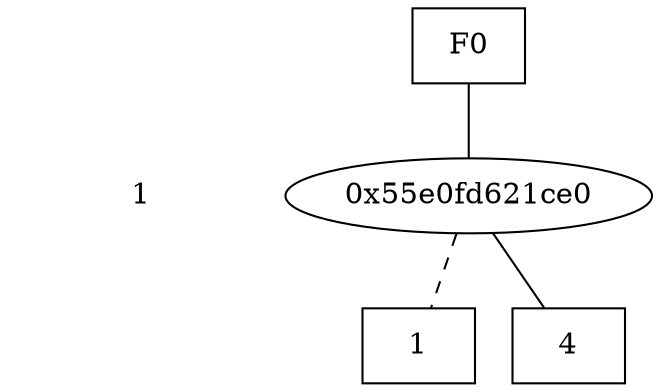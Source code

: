 digraph "DD" {
size = "7.5,10"
center = true;
edge [dir = none];
{ node [shape = plaintext];
  edge [style = invis];
  "CONST NODES" [style = invis];
" 1 " -> "CONST NODES"; 
}
{ rank = same; node [shape = box]; edge [style = invis];
"F0"; }
{ rank = same; " 1 ";
"0x55e0fd621ce0";
}
{ rank = same; "CONST NODES";
{ node [shape = box]; "0x55e0fd621920";
"0x55e0fd621ba0";
}
}
"F0" -> "0x55e0fd621ce0" [style = solid];
"0x55e0fd621ce0" -> "0x55e0fd621ba0";
"0x55e0fd621ce0" -> "0x55e0fd621920" [style = dashed];
"0x55e0fd621920" [label = "1"];
"0x55e0fd621ba0" [label = "4"];
}
